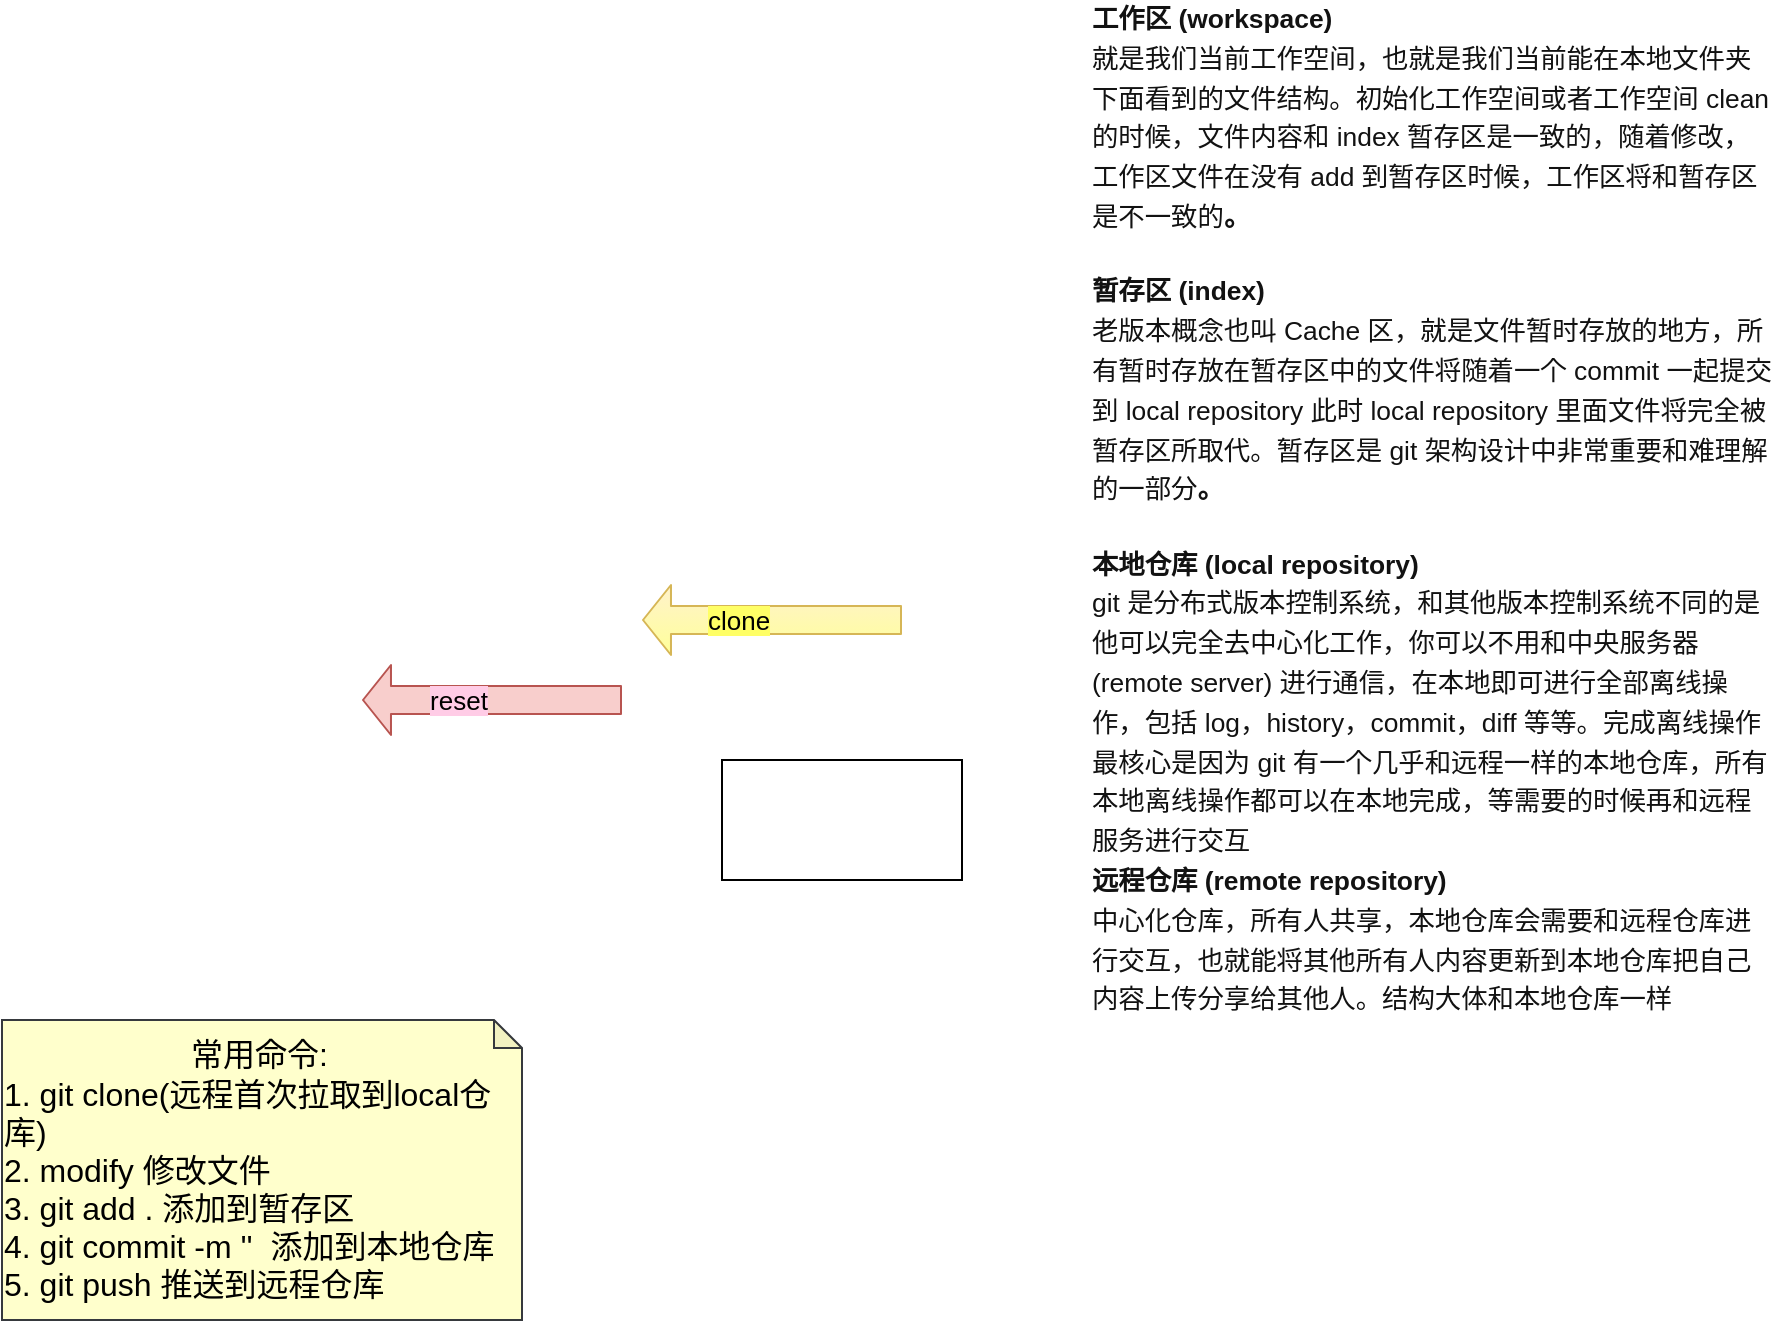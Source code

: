<mxfile version="14.5.1" type="device"><diagram id="xY-4SfZIvg1T0Zw2BY1N" name="第 1 页"><mxGraphModel dx="946" dy="614" grid="1" gridSize="10" guides="1" tooltips="1" connect="1" arrows="1" fold="1" page="1" pageScale="1" pageWidth="827" pageHeight="1169" math="0" shadow="0"><root><mxCell id="0"/><mxCell id="1" parent="0"/><mxCell id="lNfv7MZzGozlJacfqPf1-6" value="" style="group;container=1;" vertex="1" connectable="0" parent="1"><mxGeometry x="40" y="40" width="524.19" height="500" as="geometry"/></mxCell><mxCell id="lNfv7MZzGozlJacfqPf1-11" value="" style="group" vertex="1" connectable="0" parent="lNfv7MZzGozlJacfqPf1-6"><mxGeometry width="524.19" height="500" as="geometry"/></mxCell><mxCell id="lNfv7MZzGozlJacfqPf1-2" value="" style="shape=image;verticalLabelPosition=bottom;labelBackgroundColor=#ffffff;verticalAlign=top;aspect=fixed;imageAspect=0;image=http://image.clickear.top/20210918154842.png;" vertex="1" parent="lNfv7MZzGozlJacfqPf1-11"><mxGeometry width="524.19" height="500" as="geometry"/></mxCell><mxCell id="lNfv7MZzGozlJacfqPf1-4" value="" style="shape=flexArrow;endArrow=classic;html=1;fillColor=#f8cecc;strokeColor=#b85450;width=14;endSize=4.33;" edge="1" parent="lNfv7MZzGozlJacfqPf1-11"><mxGeometry width="50" height="50" relative="1" as="geometry"><mxPoint x="310" y="350" as="sourcePoint"/><mxPoint x="180" y="350" as="targetPoint"/></mxGeometry></mxCell><mxCell id="lNfv7MZzGozlJacfqPf1-5" value="&lt;font style=&quot;font-size: 13px ; background-color: rgb(255 , 204 , 230)&quot;&gt;reset&lt;/font&gt;" style="edgeLabel;html=1;align=center;verticalAlign=middle;resizable=0;points=[];" vertex="1" connectable="0" parent="lNfv7MZzGozlJacfqPf1-4"><mxGeometry x="0.262" relative="1" as="geometry"><mxPoint as="offset"/></mxGeometry></mxCell><mxCell id="lNfv7MZzGozlJacfqPf1-8" value="" style="shape=flexArrow;endArrow=classic;html=1;fillColor=#fff2cc;strokeColor=#d6b656;width=14;endSize=4.33;gradientColor=#FFFF99;" edge="1" parent="lNfv7MZzGozlJacfqPf1-11"><mxGeometry width="50" height="50" relative="1" as="geometry"><mxPoint x="450" y="310" as="sourcePoint"/><mxPoint x="320" y="310" as="targetPoint"/></mxGeometry></mxCell><mxCell id="lNfv7MZzGozlJacfqPf1-9" value="&lt;font style=&quot;font-size: 13px ; background-color: rgb(255 , 255 , 102)&quot;&gt;clone&lt;/font&gt;" style="edgeLabel;html=1;align=center;verticalAlign=middle;resizable=0;points=[];" vertex="1" connectable="0" parent="lNfv7MZzGozlJacfqPf1-8"><mxGeometry x="0.262" relative="1" as="geometry"><mxPoint as="offset"/></mxGeometry></mxCell><mxCell id="lNfv7MZzGozlJacfqPf1-7" value="&lt;h4 style=&quot;clear: left ; margin-top: 0px ; font-size: 1.1em ; line-height: 1.5 ; color: rgb(18 , 18 , 18) ; font-family: , , &amp;#34;helvetica neue&amp;#34; , &amp;#34;pingfang sc&amp;#34; , &amp;#34;microsoft yahei&amp;#34; , &amp;#34;source han sans sc&amp;#34; , &amp;#34;noto sans cjk sc&amp;#34; , &amp;#34;wenquanyi micro hei&amp;#34; , sans-serif ; background-color: rgb(255 , 255 , 255)&quot;&gt;工作区 (workspace)&lt;br&gt;&lt;span style=&quot;font-weight: normal&quot;&gt;就是我们当前工作空间，也就是我们当前能在本地文件夹下面看到的文件结构。初始化工作空间或者工作空间 clean 的时候，文件内容和 index 暂存区是一致的，随着修改，工作区文件在没有 add 到暂存区时候，工作区将和暂存区是不一致的&lt;/span&gt;。&lt;/h4&gt;&lt;h4 style=&quot;clear: left ; font-size: 1.1em ; line-height: 1.5 ; color: rgb(18 , 18 , 18) ; font-family: , , &amp;#34;helvetica neue&amp;#34; , &amp;#34;pingfang sc&amp;#34; , &amp;#34;microsoft yahei&amp;#34; , &amp;#34;source han sans sc&amp;#34; , &amp;#34;noto sans cjk sc&amp;#34; , &amp;#34;wenquanyi micro hei&amp;#34; , sans-serif ; background-color: rgb(255 , 255 , 255)&quot;&gt;暂存区 (index)&lt;br&gt;&lt;span style=&quot;font-weight: normal&quot;&gt;老版本概念也叫 Cache 区，就是文件暂时存放的地方，所有暂时存放在暂存区中的文件将随着一个 commit 一起提交到 local repository 此时 local repository 里面文件将完全被暂存区所取代。暂存区是 git 架构设计中非常重要和难理解的一部分&lt;/span&gt;。&lt;/h4&gt;&lt;h4 style=&quot;clear: left ; font-size: 1.1em ; line-height: 1.5 ; color: rgb(18 , 18 , 18) ; font-family: , , &amp;#34;helvetica neue&amp;#34; , &amp;#34;pingfang sc&amp;#34; , &amp;#34;microsoft yahei&amp;#34; , &amp;#34;source han sans sc&amp;#34; , &amp;#34;noto sans cjk sc&amp;#34; , &amp;#34;wenquanyi micro hei&amp;#34; , sans-serif ; background-color: rgb(255 , 255 , 255)&quot;&gt;本地仓库 (local repository)&lt;br&gt;&lt;span style=&quot;font-weight: normal&quot;&gt;git 是分布式版本控制系统，和其他版本控制系统不同的是他可以完全去中心化工作，你可以不用和中央服务器 (remote server) 进行通信，在本地即可进行全部离线操作，包括 log，history，commit，diff 等等。完成离线操作最核心是因为 git 有一个几乎和远程一样的本地仓库，所有本地离线操作都可以在本地完成，等需要的时候再和远程服务进行交互&lt;br&gt;&lt;/span&gt;远程仓库 (remote repository)&lt;br&gt;&lt;span style=&quot;font-weight: normal&quot;&gt;中心化仓库，所有人共享，本地仓库会需要和远程仓库进行交互，也就能将其他所有人内容更新到本地仓库把自己内容上传分享给其他人。结构大体和本地仓库一样&lt;/span&gt;&lt;/h4&gt;" style="text;html=1;strokeColor=none;fillColor=none;spacing=5;spacingTop=-20;whiteSpace=wrap;overflow=hidden;rounded=0;" vertex="1" parent="1"><mxGeometry x="580" y="50" width="350" height="500" as="geometry"/></mxCell><mxCell id="lNfv7MZzGozlJacfqPf1-12" value="" style="rounded=0;whiteSpace=wrap;html=1;" vertex="1" parent="1"><mxGeometry x="400" y="420" width="120" height="60" as="geometry"/></mxCell><mxCell id="lNfv7MZzGozlJacfqPf1-13" value="&lt;div style=&quot;text-align: center&quot;&gt;&lt;span&gt;常用命令:&amp;nbsp;&lt;/span&gt;&lt;/div&gt;1. git clone(远程首次拉取到local仓库)&amp;nbsp;&lt;br&gt;2. modify 修改文件&lt;br&gt;3. git add . 添加到暂存区&lt;br&gt;4. git commit -m ''&amp;nbsp; 添加到本地仓库&lt;br&gt;5. git push 推送到远程仓库" style="shape=note;whiteSpace=wrap;html=1;backgroundOutline=1;darkOpacity=0.05;strokeWidth=1;fontSize=16;size=14;align=left;spacing=1;spacingTop=0;strokeColor=#36393d;fillColor=#FFFFCC;shadow=0;sketch=0;" vertex="1" parent="1"><mxGeometry x="40" y="550" width="260" height="150" as="geometry"/></mxCell></root></mxGraphModel></diagram></mxfile>